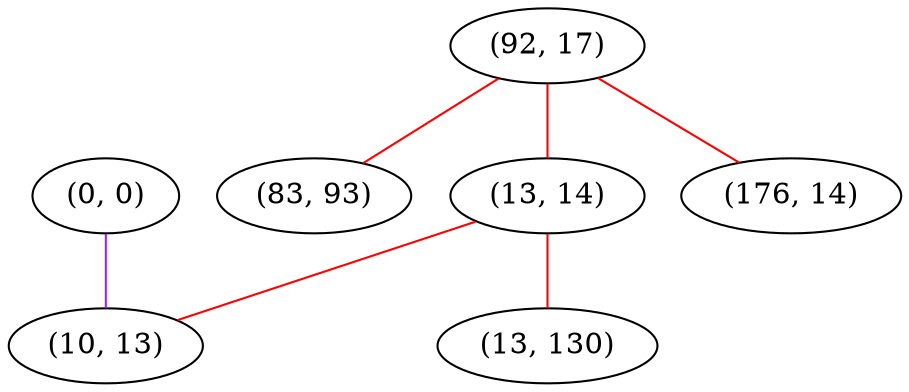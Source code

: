 graph "" {
"(0, 0)";
"(92, 17)";
"(83, 93)";
"(13, 14)";
"(10, 13)";
"(13, 130)";
"(176, 14)";
"(0, 0)" -- "(10, 13)"  [color=purple, key=0, weight=4];
"(92, 17)" -- "(13, 14)"  [color=red, key=0, weight=1];
"(92, 17)" -- "(176, 14)"  [color=red, key=0, weight=1];
"(92, 17)" -- "(83, 93)"  [color=red, key=0, weight=1];
"(13, 14)" -- "(10, 13)"  [color=red, key=0, weight=1];
"(13, 14)" -- "(13, 130)"  [color=red, key=0, weight=1];
}
